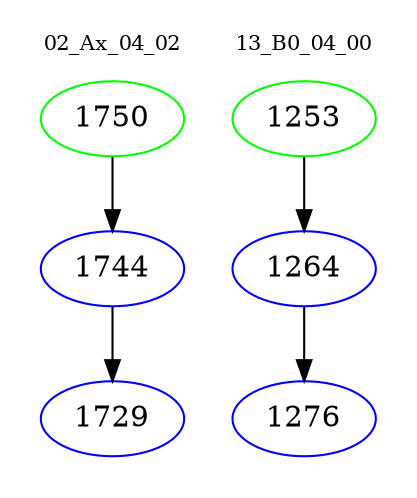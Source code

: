 digraph{
subgraph cluster_0 {
color = white
label = "02_Ax_04_02";
fontsize=10;
T0_1750 [label="1750", color="green"]
T0_1750 -> T0_1744 [color="black"]
T0_1744 [label="1744", color="blue"]
T0_1744 -> T0_1729 [color="black"]
T0_1729 [label="1729", color="blue"]
}
subgraph cluster_1 {
color = white
label = "13_B0_04_00";
fontsize=10;
T1_1253 [label="1253", color="green"]
T1_1253 -> T1_1264 [color="black"]
T1_1264 [label="1264", color="blue"]
T1_1264 -> T1_1276 [color="black"]
T1_1276 [label="1276", color="blue"]
}
}
